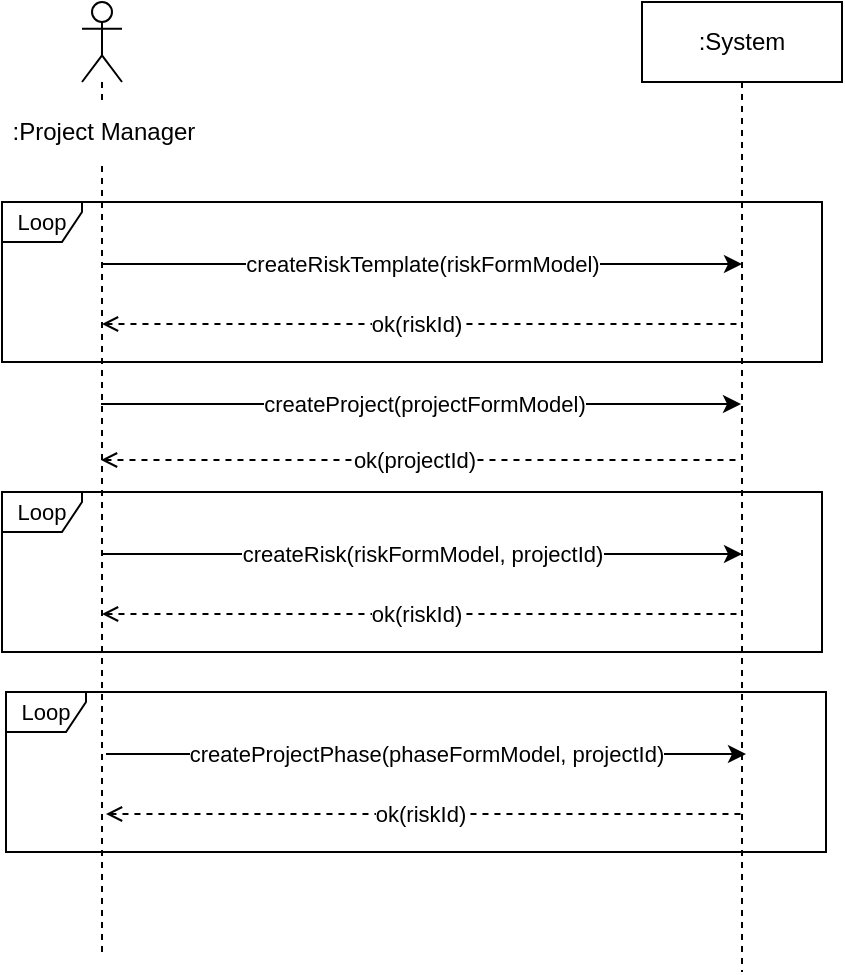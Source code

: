 <mxfile version="21.0.6" type="google"><diagram name="Stránka-1" id="GEk7kxBgnFhVZNeIuuq9"><mxGraphModel grid="1" page="1" gridSize="10" guides="1" tooltips="1" connect="1" arrows="1" fold="1" pageScale="1" pageWidth="827" pageHeight="1169" math="0" shadow="0"><root><mxCell id="0"/><mxCell id="1" parent="0"/><mxCell id="YaTz-Dnxfr18Ble5LZw3-9" value="&lt;font style=&quot;font-size: 11px;&quot;&gt;Loop&lt;/font&gt;" style="shape=umlFrame;whiteSpace=wrap;html=1;pointerEvents=0;width=40;height=20;" vertex="1" parent="1"><mxGeometry x="2" y="105" width="410" height="80" as="geometry"/></mxCell><mxCell id="YaTz-Dnxfr18Ble5LZw3-1" value=":System" style="shape=umlLifeline;perimeter=lifelinePerimeter;whiteSpace=wrap;html=1;container=1;dropTarget=0;collapsible=0;recursiveResize=0;outlineConnect=0;portConstraint=eastwest;newEdgeStyle={&quot;edgeStyle&quot;:&quot;elbowEdgeStyle&quot;,&quot;elbow&quot;:&quot;vertical&quot;,&quot;curved&quot;:0,&quot;rounded&quot;:0};" vertex="1" parent="1"><mxGeometry x="322" y="5" width="100" height="485" as="geometry"/></mxCell><mxCell id="YaTz-Dnxfr18Ble5LZw3-2" value="" style="shape=umlLifeline;perimeter=lifelinePerimeter;whiteSpace=wrap;html=1;container=1;dropTarget=0;collapsible=0;recursiveResize=0;outlineConnect=0;portConstraint=eastwest;newEdgeStyle={&quot;edgeStyle&quot;:&quot;elbowEdgeStyle&quot;,&quot;elbow&quot;:&quot;vertical&quot;,&quot;curved&quot;:0,&quot;rounded&quot;:0};participant=umlActor;" vertex="1" parent="1"><mxGeometry x="42" y="5" width="20" height="475" as="geometry"/></mxCell><mxCell id="YaTz-Dnxfr18Ble5LZw3-3" value=":Project Manager" style="text;html=1;strokeColor=none;fillColor=default;align=center;verticalAlign=middle;whiteSpace=wrap;rounded=0;" vertex="1" parent="1"><mxGeometry x="4" y="55" width="98" height="30" as="geometry"/></mxCell><mxCell id="YaTz-Dnxfr18Ble5LZw3-4" value="createProject(projectFormModel)" style="endArrow=classic;html=1;rounded=0;" edge="1" parent="1"><mxGeometry x="0.003" width="50" height="50" relative="1" as="geometry"><mxPoint x="51.5" y="206" as="sourcePoint"/><mxPoint x="371.5" y="206" as="targetPoint"/><mxPoint x="1" as="offset"/></mxGeometry></mxCell><mxCell id="YaTz-Dnxfr18Ble5LZw3-5" value="ok(projectId)" style="endArrow=none;html=1;rounded=0;endFill=0;startArrow=open;startFill=0;dashed=1;" edge="1" parent="1"><mxGeometry x="-0.027" width="50" height="50" relative="1" as="geometry"><mxPoint x="51.5" y="234" as="sourcePoint"/><mxPoint x="371.5" y="234" as="targetPoint"/><mxPoint x="1" as="offset"/></mxGeometry></mxCell><mxCell id="YaTz-Dnxfr18Ble5LZw3-7" value="createRiskTemplate(riskFormModel)" style="endArrow=classic;html=1;rounded=0;" edge="1" parent="1"><mxGeometry width="50" height="50" relative="1" as="geometry"><mxPoint x="52" y="136" as="sourcePoint"/><mxPoint x="372" y="136" as="targetPoint"/><mxPoint as="offset"/></mxGeometry></mxCell><mxCell id="YaTz-Dnxfr18Ble5LZw3-8" value="ok(riskId)" style="endArrow=none;html=1;rounded=0;endFill=0;startArrow=open;startFill=0;dashed=1;" edge="1" parent="1"><mxGeometry x="-0.027" width="50" height="50" relative="1" as="geometry"><mxPoint x="52" y="166" as="sourcePoint"/><mxPoint x="372" y="166" as="targetPoint"/><mxPoint x="1" as="offset"/><Array as="points"><mxPoint x="222" y="166"/></Array></mxGeometry></mxCell><mxCell id="YaTz-Dnxfr18Ble5LZw3-11" value="&lt;font style=&quot;font-size: 11px;&quot;&gt;Loop&lt;/font&gt;" style="shape=umlFrame;whiteSpace=wrap;html=1;pointerEvents=0;width=40;height=20;" vertex="1" parent="1"><mxGeometry x="2" y="250" width="410" height="80" as="geometry"/></mxCell><mxCell id="YaTz-Dnxfr18Ble5LZw3-12" value="createRisk(riskFormModel, projectId)" style="endArrow=classic;html=1;rounded=0;" edge="1" parent="1"><mxGeometry width="50" height="50" relative="1" as="geometry"><mxPoint x="52" y="281" as="sourcePoint"/><mxPoint x="372" y="281" as="targetPoint"/><mxPoint as="offset"/></mxGeometry></mxCell><mxCell id="YaTz-Dnxfr18Ble5LZw3-13" value="ok(riskId)" style="endArrow=none;html=1;rounded=0;endFill=0;startArrow=open;startFill=0;dashed=1;" edge="1" parent="1"><mxGeometry x="-0.027" width="50" height="50" relative="1" as="geometry"><mxPoint x="52" y="311" as="sourcePoint"/><mxPoint x="372" y="311" as="targetPoint"/><mxPoint x="1" as="offset"/><Array as="points"><mxPoint x="222" y="311"/></Array></mxGeometry></mxCell><mxCell id="YaTz-Dnxfr18Ble5LZw3-17" value="&lt;font style=&quot;font-size: 11px;&quot;&gt;Loop&lt;/font&gt;" style="shape=umlFrame;whiteSpace=wrap;html=1;pointerEvents=0;width=40;height=20;" vertex="1" parent="1"><mxGeometry x="4" y="350" width="410" height="80" as="geometry"/></mxCell><mxCell id="YaTz-Dnxfr18Ble5LZw3-18" value="createProjectPhase(phaseFormModel, projectId)" style="endArrow=classic;html=1;rounded=0;" edge="1" parent="1"><mxGeometry width="50" height="50" relative="1" as="geometry"><mxPoint x="54" y="381" as="sourcePoint"/><mxPoint x="374" y="381" as="targetPoint"/><mxPoint as="offset"/></mxGeometry></mxCell><mxCell id="YaTz-Dnxfr18Ble5LZw3-19" value="ok(riskId)" style="endArrow=none;html=1;rounded=0;endFill=0;startArrow=open;startFill=0;dashed=1;" edge="1" parent="1"><mxGeometry x="-0.027" width="50" height="50" relative="1" as="geometry"><mxPoint x="54" y="411" as="sourcePoint"/><mxPoint x="374" y="411" as="targetPoint"/><mxPoint x="1" as="offset"/><Array as="points"><mxPoint x="224" y="411"/></Array></mxGeometry></mxCell></root></mxGraphModel></diagram></mxfile>